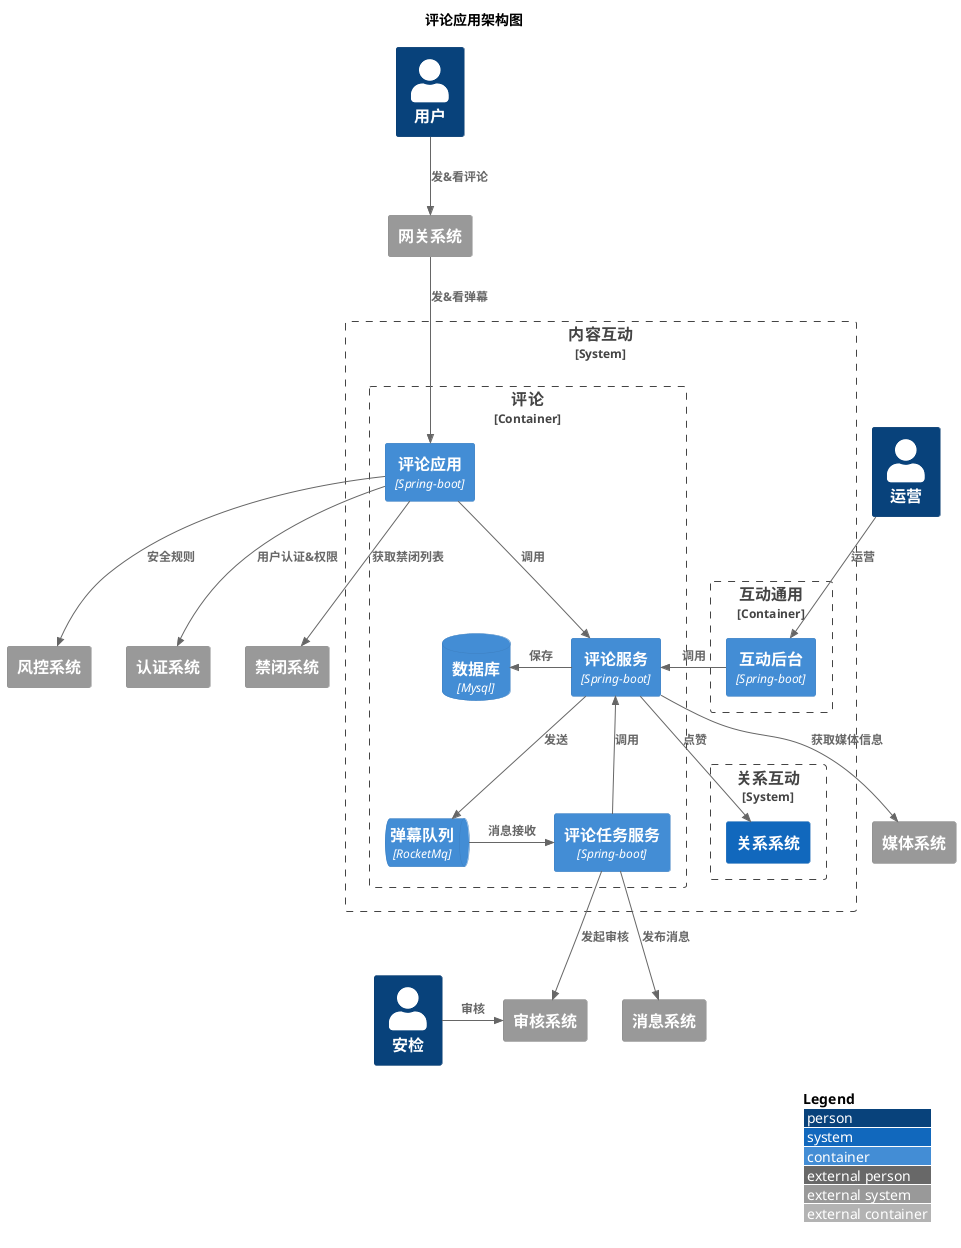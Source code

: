 @startuml
!include <C4/C4_Container>
LAYOUT_WITH_LEGEND()

title 评论应用架构图

Person(user, "用户")
Person(user1, "运营")
Person(user2, "安检")

System_Boundary(interaction, "内容互动"){
    Container_Boundary(commentBoundary, "评论") {
          Container(commentFacade, "评论应用","Spring-boot")
          Container(commentService, "评论服务","Spring-boot")
          Container(commentJobService, "评论任务服务","Spring-boot")
          ContainerDb(commentDatabase, "数据库", "Mysql")
          ContainerQueue(commentQueue, "弹幕队列", "RocketMq")
          Rel(commentFacade, commentService, "调用")
          Rel_L(commentService, commentDatabase, "保存")
          Rel(commentService, commentQueue, "发送")
          Rel(commentJobService, commentService, "调用")
          Rel_R(commentQueue, commentJobService, "消息接收")
    }

    Container_Boundary(InteractCommonBoundary, "互动通用"){
        Container(interactAdmin, "互动后台","Spring-boot")
    }
     System_Boundary(relationBoundary, "关系互动"){
             System(relation, "关系系统")
     }

    Rel_R(interactAdmin, commentService, "调用")
}

System_Ext(security,"风控系统")
System_Ext(userSystem,"认证系统")
System_Ext(forbidden, "禁闭系统")
System_Ext(audit, "审核系统")
System_Ext(message, "消息系统")
System_Ext(video, "媒体系统")
System_Ext(gateway,"网关系统")



Rel(user, gateway, "发&看评论")
Rel(gateway,commentFacade, "发&看弹幕")
Rel(user1,interactAdmin, "运营")

Rel(commentFacade, security, "安全规则")
Rel(commentFacade, userSystem, "用户认证&权限")
Rel(commentFacade, forbidden, "获取禁闭列表")
Rel(commentJobService, message, "发布消息")
Rel(commentJobService, audit, "发起审核")
Rel(commentService, video, "获取媒体信息")
Rel(commentService, relation, "点赞")
Rel_R(user2, audit, "审核")







@enduml


